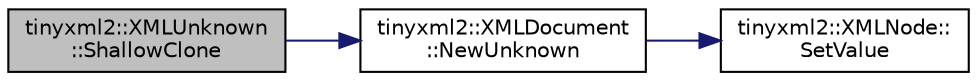 digraph "tinyxml2::XMLUnknown::ShallowClone"
{
  edge [fontname="Helvetica",fontsize="10",labelfontname="Helvetica",labelfontsize="10"];
  node [fontname="Helvetica",fontsize="10",shape=record];
  rankdir="LR";
  Node3 [label="tinyxml2::XMLUnknown\l::ShallowClone",height=0.2,width=0.4,color="black", fillcolor="grey75", style="filled", fontcolor="black"];
  Node3 -> Node4 [color="midnightblue",fontsize="10",style="solid",fontname="Helvetica"];
  Node4 [label="tinyxml2::XMLDocument\l::NewUnknown",height=0.2,width=0.4,color="black", fillcolor="white", style="filled",URL="$classtinyxml2_1_1_x_m_l_document.html#a4954f502c5fd7f49de54c3c0c99bb73d"];
  Node4 -> Node5 [color="midnightblue",fontsize="10",style="solid",fontname="Helvetica"];
  Node5 [label="tinyxml2::XMLNode::\lSetValue",height=0.2,width=0.4,color="black", fillcolor="white", style="filled",URL="$classtinyxml2_1_1_x_m_l_node.html#a09dd68cf9eae137579f6e50f36487513"];
}
